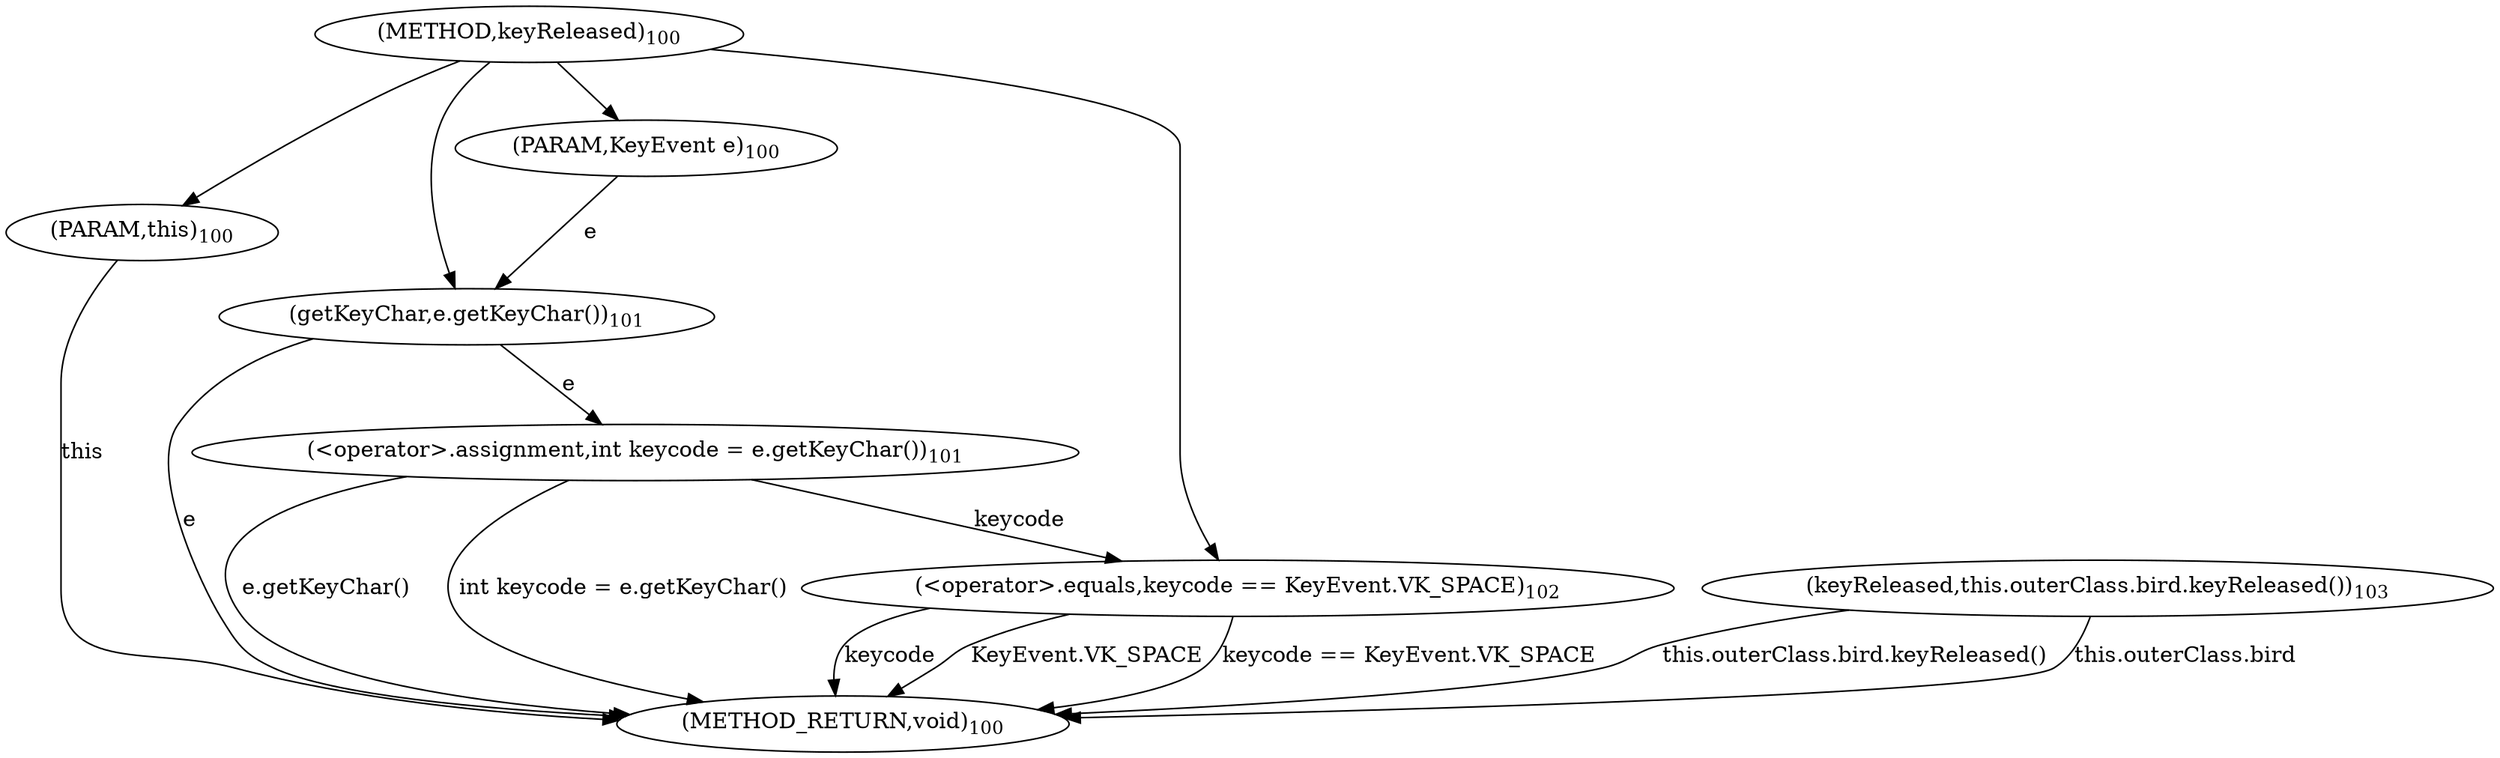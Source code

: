 digraph "keyReleased" {  
"808" [label = <(METHOD,keyReleased)<SUB>100</SUB>> ]
"832" [label = <(METHOD_RETURN,void)<SUB>100</SUB>> ]
"809" [label = <(PARAM,this)<SUB>100</SUB>> ]
"810" [label = <(PARAM,KeyEvent e)<SUB>100</SUB>> ]
"813" [label = <(&lt;operator&gt;.assignment,int keycode = e.getKeyChar())<SUB>101</SUB>> ]
"813" [label = <(&lt;operator&gt;.assignment,int keycode = e.getKeyChar())<SUB>101</SUB>> ]
"813" [label = <(&lt;operator&gt;.assignment,int keycode = e.getKeyChar())<SUB>101</SUB>> ]
"818" [label = <(&lt;operator&gt;.equals,keycode == KeyEvent.VK_SPACE)<SUB>102</SUB>> ]
"815" [label = <(getKeyChar,e.getKeyChar())<SUB>101</SUB>> ]
"818" [label = <(&lt;operator&gt;.equals,keycode == KeyEvent.VK_SPACE)<SUB>102</SUB>> ]
"818" [label = <(&lt;operator&gt;.equals,keycode == KeyEvent.VK_SPACE)<SUB>102</SUB>> ]
"824" [label = <(keyReleased,this.outerClass.bird.keyReleased())<SUB>103</SUB>> ]
"824" [label = <(keyReleased,this.outerClass.bird.keyReleased())<SUB>103</SUB>> ]
  "809" -> "832"  [ label = "this"] 
  "815" -> "832"  [ label = "e"] 
  "813" -> "832"  [ label = "e.getKeyChar()"] 
  "813" -> "832"  [ label = "int keycode = e.getKeyChar()"] 
  "818" -> "832"  [ label = "keycode"] 
  "818" -> "832"  [ label = "KeyEvent.VK_SPACE"] 
  "818" -> "832"  [ label = "keycode == KeyEvent.VK_SPACE"] 
  "824" -> "832"  [ label = "this.outerClass.bird"] 
  "824" -> "832"  [ label = "this.outerClass.bird.keyReleased()"] 
  "808" -> "809" 
  "808" -> "810" 
  "815" -> "813"  [ label = "e"] 
  "810" -> "815"  [ label = "e"] 
  "808" -> "815" 
  "813" -> "818"  [ label = "keycode"] 
  "808" -> "818" 
}
